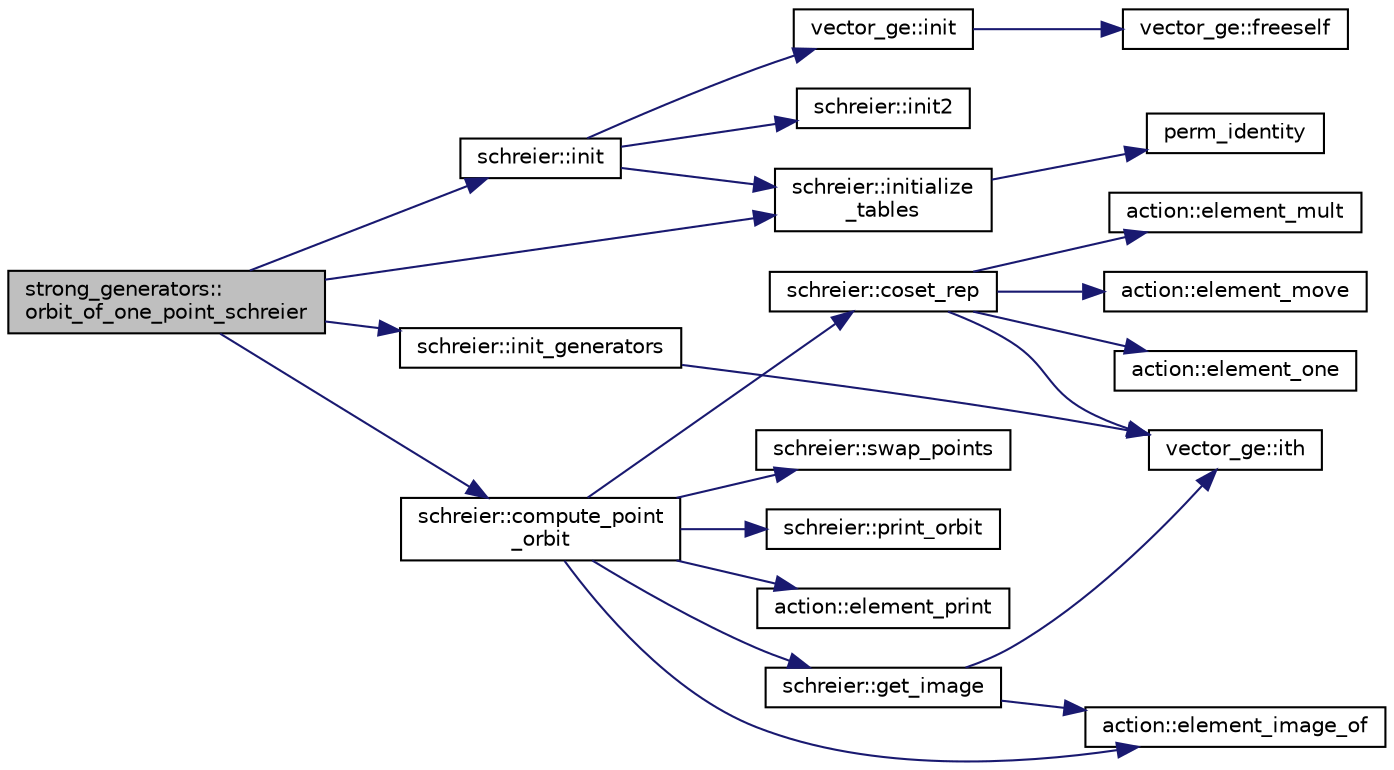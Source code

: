 digraph "strong_generators::orbit_of_one_point_schreier"
{
  edge [fontname="Helvetica",fontsize="10",labelfontname="Helvetica",labelfontsize="10"];
  node [fontname="Helvetica",fontsize="10",shape=record];
  rankdir="LR";
  Node4064 [label="strong_generators::\lorbit_of_one_point_schreier",height=0.2,width=0.4,color="black", fillcolor="grey75", style="filled", fontcolor="black"];
  Node4064 -> Node4065 [color="midnightblue",fontsize="10",style="solid",fontname="Helvetica"];
  Node4065 [label="schreier::init",height=0.2,width=0.4,color="black", fillcolor="white", style="filled",URL="$d3/dd6/classschreier.html#a7443bebde2aa08acae16c0ff29c9abcf"];
  Node4065 -> Node4066 [color="midnightblue",fontsize="10",style="solid",fontname="Helvetica"];
  Node4066 [label="vector_ge::init",height=0.2,width=0.4,color="black", fillcolor="white", style="filled",URL="$d4/d6e/classvector__ge.html#afe1d6befd1f1501e6be34afbaa9d30a8"];
  Node4066 -> Node4067 [color="midnightblue",fontsize="10",style="solid",fontname="Helvetica"];
  Node4067 [label="vector_ge::freeself",height=0.2,width=0.4,color="black", fillcolor="white", style="filled",URL="$d4/d6e/classvector__ge.html#aa002e4b715cc73a9b8b367d29700b452"];
  Node4065 -> Node4068 [color="midnightblue",fontsize="10",style="solid",fontname="Helvetica"];
  Node4068 [label="schreier::initialize\l_tables",height=0.2,width=0.4,color="black", fillcolor="white", style="filled",URL="$d3/dd6/classschreier.html#acccc16670f88b14ddc69856cd5c0b36d"];
  Node4068 -> Node4069 [color="midnightblue",fontsize="10",style="solid",fontname="Helvetica"];
  Node4069 [label="perm_identity",height=0.2,width=0.4,color="black", fillcolor="white", style="filled",URL="$d2/d7c/combinatorics_8_c.html#aebc54d3f9c31f253ae53e3eb3b386208"];
  Node4065 -> Node4070 [color="midnightblue",fontsize="10",style="solid",fontname="Helvetica"];
  Node4070 [label="schreier::init2",height=0.2,width=0.4,color="black", fillcolor="white", style="filled",URL="$d3/dd6/classschreier.html#aef6a65e2f39bd9e14c61139c4f97f4c3"];
  Node4064 -> Node4068 [color="midnightblue",fontsize="10",style="solid",fontname="Helvetica"];
  Node4064 -> Node4071 [color="midnightblue",fontsize="10",style="solid",fontname="Helvetica"];
  Node4071 [label="schreier::init_generators",height=0.2,width=0.4,color="black", fillcolor="white", style="filled",URL="$d3/dd6/classschreier.html#a04fd581636085a7414e1b5d1004e44e0"];
  Node4071 -> Node4072 [color="midnightblue",fontsize="10",style="solid",fontname="Helvetica"];
  Node4072 [label="vector_ge::ith",height=0.2,width=0.4,color="black", fillcolor="white", style="filled",URL="$d4/d6e/classvector__ge.html#a1ff002e8b746a9beb119d57dcd4a15ff"];
  Node4064 -> Node4073 [color="midnightblue",fontsize="10",style="solid",fontname="Helvetica"];
  Node4073 [label="schreier::compute_point\l_orbit",height=0.2,width=0.4,color="black", fillcolor="white", style="filled",URL="$d3/dd6/classschreier.html#a429138e463c8c25dddd8557340ed9edd"];
  Node4073 -> Node4074 [color="midnightblue",fontsize="10",style="solid",fontname="Helvetica"];
  Node4074 [label="schreier::swap_points",height=0.2,width=0.4,color="black", fillcolor="white", style="filled",URL="$d3/dd6/classschreier.html#a2ffcc9098873cfbd14eca34ab4827db7"];
  Node4073 -> Node4075 [color="midnightblue",fontsize="10",style="solid",fontname="Helvetica"];
  Node4075 [label="schreier::get_image",height=0.2,width=0.4,color="black", fillcolor="white", style="filled",URL="$d3/dd6/classschreier.html#a1fd2d08cb31c9e4357e124554ca2773f"];
  Node4075 -> Node4076 [color="midnightblue",fontsize="10",style="solid",fontname="Helvetica"];
  Node4076 [label="action::element_image_of",height=0.2,width=0.4,color="black", fillcolor="white", style="filled",URL="$d2/d86/classaction.html#ae09559d4537a048fc860f8a74a31393d"];
  Node4075 -> Node4072 [color="midnightblue",fontsize="10",style="solid",fontname="Helvetica"];
  Node4073 -> Node4077 [color="midnightblue",fontsize="10",style="solid",fontname="Helvetica"];
  Node4077 [label="schreier::print_orbit",height=0.2,width=0.4,color="black", fillcolor="white", style="filled",URL="$d3/dd6/classschreier.html#ac30bbfe09706ff8ccaf27c2cf8074594"];
  Node4073 -> Node4078 [color="midnightblue",fontsize="10",style="solid",fontname="Helvetica"];
  Node4078 [label="schreier::coset_rep",height=0.2,width=0.4,color="black", fillcolor="white", style="filled",URL="$d3/dd6/classschreier.html#a7889b8702372092df4fd05150ee8fdda"];
  Node4078 -> Node4072 [color="midnightblue",fontsize="10",style="solid",fontname="Helvetica"];
  Node4078 -> Node4079 [color="midnightblue",fontsize="10",style="solid",fontname="Helvetica"];
  Node4079 [label="action::element_mult",height=0.2,width=0.4,color="black", fillcolor="white", style="filled",URL="$d2/d86/classaction.html#ae9e36b2cae1f0f7bd7144097fa9a34b3"];
  Node4078 -> Node4080 [color="midnightblue",fontsize="10",style="solid",fontname="Helvetica"];
  Node4080 [label="action::element_move",height=0.2,width=0.4,color="black", fillcolor="white", style="filled",URL="$d2/d86/classaction.html#a550947491bbb534d3d7951f50198a874"];
  Node4078 -> Node4081 [color="midnightblue",fontsize="10",style="solid",fontname="Helvetica"];
  Node4081 [label="action::element_one",height=0.2,width=0.4,color="black", fillcolor="white", style="filled",URL="$d2/d86/classaction.html#a780a105daf04d6d1fe7e2f63b3c88e3b"];
  Node4073 -> Node4082 [color="midnightblue",fontsize="10",style="solid",fontname="Helvetica"];
  Node4082 [label="action::element_print",height=0.2,width=0.4,color="black", fillcolor="white", style="filled",URL="$d2/d86/classaction.html#ae38c3ef3c1125213733d63c6fc3c40cd"];
  Node4073 -> Node4076 [color="midnightblue",fontsize="10",style="solid",fontname="Helvetica"];
}
